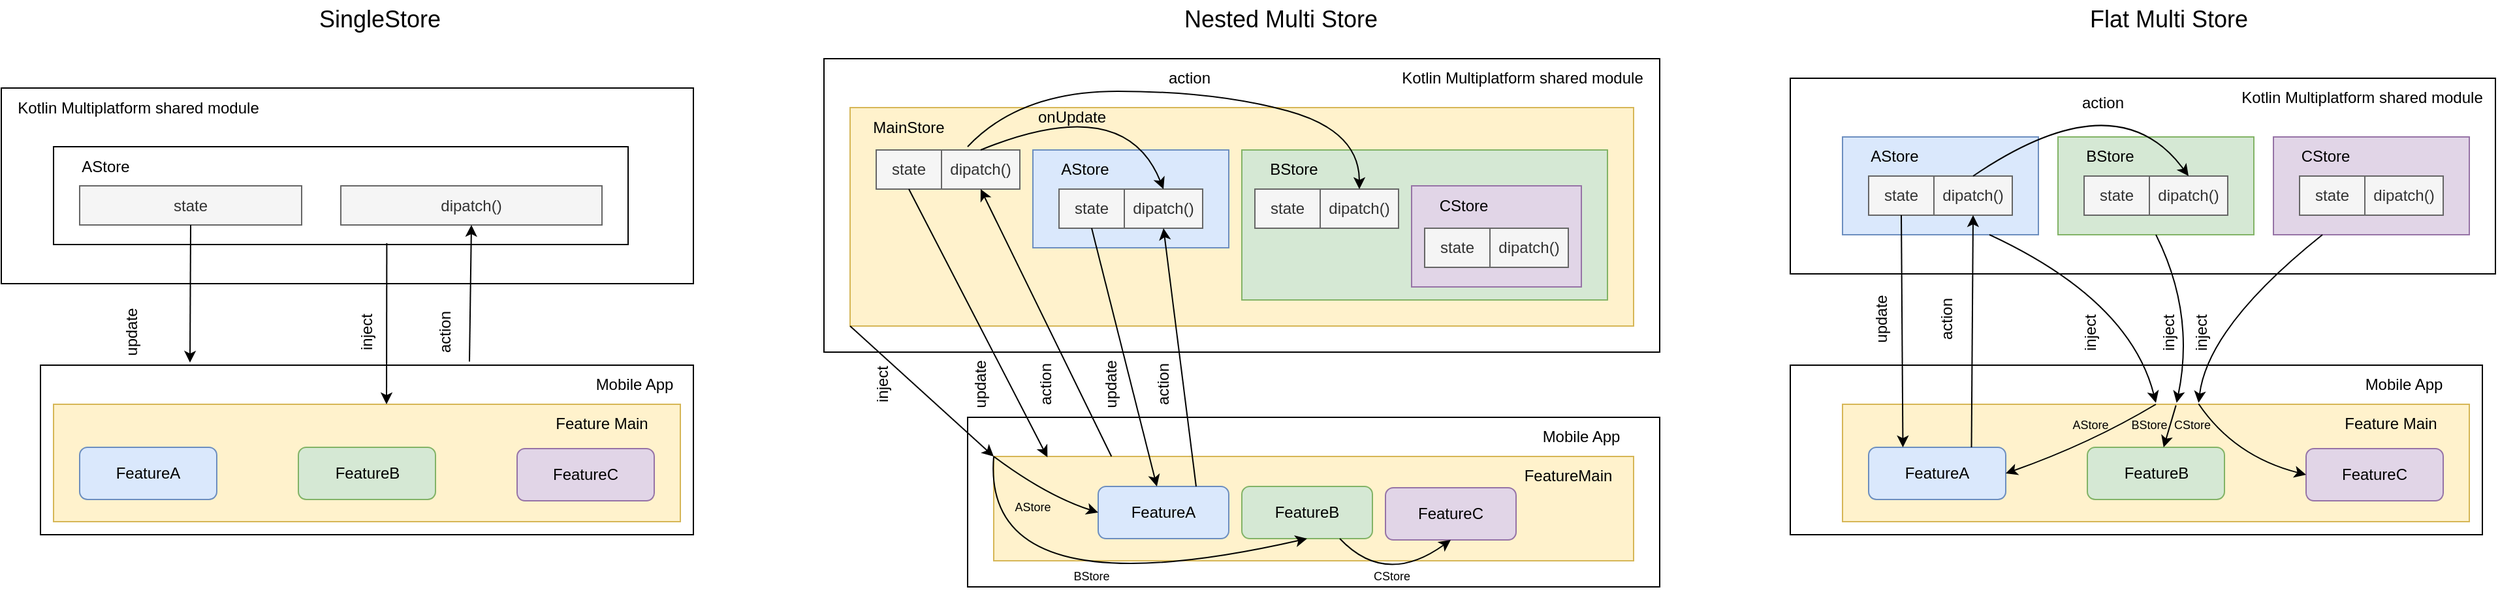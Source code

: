<mxfile version="21.1.2" type="device">
  <diagram name="Seite-1" id="Lh3sbkql0QFoovG12SqF">
    <mxGraphModel dx="3033" dy="1471" grid="1" gridSize="10" guides="1" tooltips="1" connect="1" arrows="1" fold="1" page="1" pageScale="1" pageWidth="827" pageHeight="1169" math="0" shadow="0">
      <root>
        <mxCell id="0" />
        <mxCell id="1" parent="0" />
        <mxCell id="EkXlbH_kKpJiGOCdJ37Q-49" value="" style="rounded=0;whiteSpace=wrap;html=1;" vertex="1" parent="1">
          <mxGeometry x="880" y="380" width="530" height="130" as="geometry" />
        </mxCell>
        <mxCell id="EkXlbH_kKpJiGOCdJ37Q-100" value="" style="rounded=0;whiteSpace=wrap;html=1;fillColor=#fff2cc;strokeColor=#d6b656;" vertex="1" parent="1">
          <mxGeometry x="920" y="410" width="480" height="90" as="geometry" />
        </mxCell>
        <mxCell id="EkXlbH_kKpJiGOCdJ37Q-48" value="" style="rounded=0;whiteSpace=wrap;html=1;" vertex="1" parent="1">
          <mxGeometry x="250" y="420" width="530" height="130" as="geometry" />
        </mxCell>
        <mxCell id="EkXlbH_kKpJiGOCdJ37Q-1" value="" style="rounded=0;whiteSpace=wrap;html=1;" vertex="1" parent="1">
          <mxGeometry x="140" y="145" width="640" height="225" as="geometry" />
        </mxCell>
        <mxCell id="EkXlbH_kKpJiGOCdJ37Q-2" value="Kotlin Multiplatform shared module" style="text;html=1;strokeColor=none;fillColor=none;align=center;verticalAlign=middle;whiteSpace=wrap;rounded=0;" vertex="1" parent="1">
          <mxGeometry x="570" y="145" width="210" height="30" as="geometry" />
        </mxCell>
        <mxCell id="EkXlbH_kKpJiGOCdJ37Q-3" value="" style="rounded=0;whiteSpace=wrap;html=1;fillColor=#fff2cc;strokeColor=#d6b656;" vertex="1" parent="1">
          <mxGeometry x="270" y="450" width="490" height="80" as="geometry" />
        </mxCell>
        <mxCell id="EkXlbH_kKpJiGOCdJ37Q-4" value="Mobile App" style="text;html=1;strokeColor=none;fillColor=none;align=center;verticalAlign=middle;whiteSpace=wrap;rounded=0;" vertex="1" parent="1">
          <mxGeometry x="660" y="420" width="120" height="30" as="geometry" />
        </mxCell>
        <mxCell id="EkXlbH_kKpJiGOCdJ37Q-5" value="FeatureA" style="rounded=1;whiteSpace=wrap;html=1;fillColor=#dae8fc;strokeColor=#6c8ebf;" vertex="1" parent="1">
          <mxGeometry x="350" y="473" width="100" height="40" as="geometry" />
        </mxCell>
        <mxCell id="EkXlbH_kKpJiGOCdJ37Q-6" value="FeatureB" style="rounded=1;whiteSpace=wrap;html=1;fillColor=#d5e8d4;strokeColor=#82b366;" vertex="1" parent="1">
          <mxGeometry x="460" y="473" width="100" height="40" as="geometry" />
        </mxCell>
        <mxCell id="EkXlbH_kKpJiGOCdJ37Q-8" value="FeatureC" style="rounded=1;whiteSpace=wrap;html=1;fillColor=#e1d5e7;strokeColor=#9673a6;" vertex="1" parent="1">
          <mxGeometry x="570" y="474" width="100" height="40" as="geometry" />
        </mxCell>
        <mxCell id="EkXlbH_kKpJiGOCdJ37Q-10" value="" style="rounded=0;whiteSpace=wrap;html=1;fillColor=#fff2cc;strokeColor=#d6b656;" vertex="1" parent="1">
          <mxGeometry x="160" y="182.5" width="600" height="167.5" as="geometry" />
        </mxCell>
        <mxCell id="EkXlbH_kKpJiGOCdJ37Q-11" value="MainStore" style="text;html=1;strokeColor=none;fillColor=none;align=center;verticalAlign=middle;whiteSpace=wrap;rounded=0;" vertex="1" parent="1">
          <mxGeometry x="160" y="182.5" width="90" height="30" as="geometry" />
        </mxCell>
        <mxCell id="EkXlbH_kKpJiGOCdJ37Q-13" value="" style="rounded=0;whiteSpace=wrap;html=1;fillColor=#dae8fc;strokeColor=#6c8ebf;" vertex="1" parent="1">
          <mxGeometry x="300" y="215" width="150" height="75" as="geometry" />
        </mxCell>
        <mxCell id="EkXlbH_kKpJiGOCdJ37Q-15" value="" style="rounded=0;whiteSpace=wrap;html=1;fillColor=#d5e8d4;strokeColor=#82b366;" vertex="1" parent="1">
          <mxGeometry x="460" y="215" width="280" height="115" as="geometry" />
        </mxCell>
        <mxCell id="EkXlbH_kKpJiGOCdJ37Q-16" value="" style="rounded=0;whiteSpace=wrap;html=1;fillColor=#e1d5e7;strokeColor=#9673a6;" vertex="1" parent="1">
          <mxGeometry x="590" y="242.5" width="130" height="77.5" as="geometry" />
        </mxCell>
        <mxCell id="EkXlbH_kKpJiGOCdJ37Q-17" value="AStore" style="text;html=1;strokeColor=none;fillColor=none;align=center;verticalAlign=middle;whiteSpace=wrap;rounded=0;" vertex="1" parent="1">
          <mxGeometry x="300" y="215" width="80" height="30" as="geometry" />
        </mxCell>
        <mxCell id="EkXlbH_kKpJiGOCdJ37Q-18" value="BStore" style="text;html=1;strokeColor=none;fillColor=none;align=center;verticalAlign=middle;whiteSpace=wrap;rounded=0;" vertex="1" parent="1">
          <mxGeometry x="460" y="215" width="80" height="30" as="geometry" />
        </mxCell>
        <mxCell id="EkXlbH_kKpJiGOCdJ37Q-19" value="CStore" style="text;html=1;strokeColor=none;fillColor=none;align=center;verticalAlign=middle;whiteSpace=wrap;rounded=0;" vertex="1" parent="1">
          <mxGeometry x="590" y="242.5" width="80" height="30" as="geometry" />
        </mxCell>
        <mxCell id="EkXlbH_kKpJiGOCdJ37Q-20" value="state" style="rounded=0;whiteSpace=wrap;html=1;fillColor=#f5f5f5;fontColor=#333333;strokeColor=#666666;" vertex="1" parent="1">
          <mxGeometry x="180" y="215" width="50" height="30" as="geometry" />
        </mxCell>
        <mxCell id="EkXlbH_kKpJiGOCdJ37Q-21" value="dipatch()" style="rounded=0;whiteSpace=wrap;html=1;fillColor=#f5f5f5;fontColor=#333333;strokeColor=#666666;" vertex="1" parent="1">
          <mxGeometry x="230" y="215" width="60" height="30" as="geometry" />
        </mxCell>
        <mxCell id="EkXlbH_kKpJiGOCdJ37Q-22" value="state" style="rounded=0;whiteSpace=wrap;html=1;fillColor=#f5f5f5;fontColor=#333333;strokeColor=#666666;" vertex="1" parent="1">
          <mxGeometry x="320" y="245" width="50" height="30" as="geometry" />
        </mxCell>
        <mxCell id="EkXlbH_kKpJiGOCdJ37Q-23" value="dipatch()" style="rounded=0;whiteSpace=wrap;html=1;fillColor=#f5f5f5;fontColor=#333333;strokeColor=#666666;" vertex="1" parent="1">
          <mxGeometry x="370" y="245" width="60" height="30" as="geometry" />
        </mxCell>
        <mxCell id="EkXlbH_kKpJiGOCdJ37Q-24" value="state" style="rounded=0;whiteSpace=wrap;html=1;fillColor=#f5f5f5;fontColor=#333333;strokeColor=#666666;" vertex="1" parent="1">
          <mxGeometry x="470" y="245" width="50" height="30" as="geometry" />
        </mxCell>
        <mxCell id="EkXlbH_kKpJiGOCdJ37Q-25" value="dipatch()" style="rounded=0;whiteSpace=wrap;html=1;fillColor=#f5f5f5;fontColor=#333333;strokeColor=#666666;" vertex="1" parent="1">
          <mxGeometry x="520" y="245" width="60" height="30" as="geometry" />
        </mxCell>
        <mxCell id="EkXlbH_kKpJiGOCdJ37Q-26" value="state" style="rounded=0;whiteSpace=wrap;html=1;fillColor=#f5f5f5;fontColor=#333333;strokeColor=#666666;" vertex="1" parent="1">
          <mxGeometry x="600" y="275" width="50" height="30" as="geometry" />
        </mxCell>
        <mxCell id="EkXlbH_kKpJiGOCdJ37Q-27" value="dipatch()" style="rounded=0;whiteSpace=wrap;html=1;fillColor=#f5f5f5;fontColor=#333333;strokeColor=#666666;" vertex="1" parent="1">
          <mxGeometry x="650" y="275" width="60" height="30" as="geometry" />
        </mxCell>
        <mxCell id="EkXlbH_kKpJiGOCdJ37Q-31" value="" style="endArrow=classic;html=1;rounded=0;exitX=0.75;exitY=0;exitDx=0;exitDy=0;entryX=0.5;entryY=1;entryDx=0;entryDy=0;" edge="1" parent="1" source="EkXlbH_kKpJiGOCdJ37Q-5" target="EkXlbH_kKpJiGOCdJ37Q-23">
          <mxGeometry width="50" height="50" relative="1" as="geometry">
            <mxPoint x="310" y="410" as="sourcePoint" />
            <mxPoint x="460" y="410" as="targetPoint" />
          </mxGeometry>
        </mxCell>
        <mxCell id="EkXlbH_kKpJiGOCdJ37Q-32" value="action" style="text;html=1;align=center;verticalAlign=middle;resizable=0;points=[];autosize=1;strokeColor=none;fillColor=none;rotation=-90;" vertex="1" parent="1">
          <mxGeometry x="370" y="380" width="60" height="30" as="geometry" />
        </mxCell>
        <mxCell id="EkXlbH_kKpJiGOCdJ37Q-33" value="" style="endArrow=classic;html=1;rounded=0;exitX=0.5;exitY=1;exitDx=0;exitDy=0;" edge="1" parent="1" source="EkXlbH_kKpJiGOCdJ37Q-22" target="EkXlbH_kKpJiGOCdJ37Q-5">
          <mxGeometry width="50" height="50" relative="1" as="geometry">
            <mxPoint x="400" y="400" as="sourcePoint" />
            <mxPoint x="550" y="400" as="targetPoint" />
          </mxGeometry>
        </mxCell>
        <mxCell id="EkXlbH_kKpJiGOCdJ37Q-34" value="update" style="text;html=1;align=center;verticalAlign=middle;resizable=0;points=[];autosize=1;strokeColor=none;fillColor=none;rotation=-90;" vertex="1" parent="1">
          <mxGeometry x="330" y="380" width="60" height="30" as="geometry" />
        </mxCell>
        <mxCell id="EkXlbH_kKpJiGOCdJ37Q-35" value="" style="endArrow=classic;html=1;rounded=0;exitX=0;exitY=1;exitDx=0;exitDy=0;entryX=0;entryY=0;entryDx=0;entryDy=0;" edge="1" parent="1" source="EkXlbH_kKpJiGOCdJ37Q-10" target="EkXlbH_kKpJiGOCdJ37Q-3">
          <mxGeometry width="50" height="50" relative="1" as="geometry">
            <mxPoint x="130" y="490" as="sourcePoint" />
            <mxPoint x="180" y="440" as="targetPoint" />
          </mxGeometry>
        </mxCell>
        <mxCell id="EkXlbH_kKpJiGOCdJ37Q-36" value="inject" style="text;html=1;align=center;verticalAlign=middle;resizable=0;points=[];autosize=1;strokeColor=none;fillColor=none;rotation=-90;" vertex="1" parent="1">
          <mxGeometry x="160" y="380" width="50" height="30" as="geometry" />
        </mxCell>
        <mxCell id="EkXlbH_kKpJiGOCdJ37Q-37" value="" style="curved=1;endArrow=none;html=1;rounded=0;exitX=0.5;exitY=0;exitDx=0;exitDy=0;entryX=0.5;entryY=0;entryDx=0;entryDy=0;startArrow=classic;startFill=1;endFill=0;" edge="1" parent="1" source="EkXlbH_kKpJiGOCdJ37Q-23" target="EkXlbH_kKpJiGOCdJ37Q-21">
          <mxGeometry width="50" height="50" relative="1" as="geometry">
            <mxPoint x="390" y="190" as="sourcePoint" />
            <mxPoint x="440" y="140" as="targetPoint" />
            <Array as="points">
              <mxPoint x="370" y="170" />
            </Array>
          </mxGeometry>
        </mxCell>
        <mxCell id="EkXlbH_kKpJiGOCdJ37Q-38" value="onUpdate" style="text;html=1;strokeColor=none;fillColor=none;align=center;verticalAlign=middle;whiteSpace=wrap;rounded=0;" vertex="1" parent="1">
          <mxGeometry x="300" y="175" width="60" height="30" as="geometry" />
        </mxCell>
        <mxCell id="EkXlbH_kKpJiGOCdJ37Q-40" value="" style="curved=1;endArrow=classic;html=1;rounded=0;exitX=1;exitY=1;exitDx=0;exitDy=0;entryX=0.5;entryY=0;entryDx=0;entryDy=0;" edge="1" parent="1" source="EkXlbH_kKpJiGOCdJ37Q-11" target="EkXlbH_kKpJiGOCdJ37Q-25">
          <mxGeometry width="50" height="50" relative="1" as="geometry">
            <mxPoint x="410" y="255" as="sourcePoint" />
            <mxPoint x="270" y="225" as="targetPoint" />
            <Array as="points">
              <mxPoint x="290" y="170" />
              <mxPoint x="440" y="170" />
              <mxPoint x="550" y="200" />
            </Array>
          </mxGeometry>
        </mxCell>
        <mxCell id="EkXlbH_kKpJiGOCdJ37Q-41" value="action" style="text;html=1;strokeColor=none;fillColor=none;align=center;verticalAlign=middle;whiteSpace=wrap;rounded=0;" vertex="1" parent="1">
          <mxGeometry x="390" y="145" width="60" height="30" as="geometry" />
        </mxCell>
        <mxCell id="EkXlbH_kKpJiGOCdJ37Q-42" value="FeatureMain" style="text;html=1;strokeColor=none;fillColor=none;align=center;verticalAlign=middle;whiteSpace=wrap;rounded=0;" vertex="1" parent="1">
          <mxGeometry x="660" y="450" width="100" height="30" as="geometry" />
        </mxCell>
        <mxCell id="EkXlbH_kKpJiGOCdJ37Q-43" value="" style="endArrow=classic;html=1;rounded=0;exitX=0.184;exitY=0;exitDx=0;exitDy=0;entryX=0.5;entryY=1;entryDx=0;entryDy=0;exitPerimeter=0;" edge="1" parent="1" source="EkXlbH_kKpJiGOCdJ37Q-3" target="EkXlbH_kKpJiGOCdJ37Q-21">
          <mxGeometry width="50" height="50" relative="1" as="geometry">
            <mxPoint x="235" y="483" as="sourcePoint" />
            <mxPoint x="270" y="285" as="targetPoint" />
          </mxGeometry>
        </mxCell>
        <mxCell id="EkXlbH_kKpJiGOCdJ37Q-44" value="action" style="text;html=1;align=center;verticalAlign=middle;resizable=0;points=[];autosize=1;strokeColor=none;fillColor=none;rotation=-90;" vertex="1" parent="1">
          <mxGeometry x="280" y="380" width="60" height="30" as="geometry" />
        </mxCell>
        <mxCell id="EkXlbH_kKpJiGOCdJ37Q-45" value="" style="endArrow=classic;html=1;rounded=0;exitX=0.5;exitY=1;exitDx=0;exitDy=0;entryX=0.084;entryY=0.008;entryDx=0;entryDy=0;entryPerimeter=0;" edge="1" parent="1" source="EkXlbH_kKpJiGOCdJ37Q-20" target="EkXlbH_kKpJiGOCdJ37Q-3">
          <mxGeometry width="50" height="50" relative="1" as="geometry">
            <mxPoint x="210" y="252" as="sourcePoint" />
            <mxPoint x="205" y="450" as="targetPoint" />
          </mxGeometry>
        </mxCell>
        <mxCell id="EkXlbH_kKpJiGOCdJ37Q-46" value="update" style="text;html=1;align=center;verticalAlign=middle;resizable=0;points=[];autosize=1;strokeColor=none;fillColor=none;rotation=-90;" vertex="1" parent="1">
          <mxGeometry x="230" y="380" width="60" height="30" as="geometry" />
        </mxCell>
        <mxCell id="EkXlbH_kKpJiGOCdJ37Q-50" value="" style="rounded=0;whiteSpace=wrap;html=1;" vertex="1" parent="1">
          <mxGeometry x="880" y="160" width="540" height="150" as="geometry" />
        </mxCell>
        <mxCell id="EkXlbH_kKpJiGOCdJ37Q-51" value="Kotlin Multiplatform shared module" style="text;html=1;strokeColor=none;fillColor=none;align=center;verticalAlign=middle;whiteSpace=wrap;rounded=0;" vertex="1" parent="1">
          <mxGeometry x="1212.5" y="160" width="210" height="30" as="geometry" />
        </mxCell>
        <mxCell id="EkXlbH_kKpJiGOCdJ37Q-53" value="Mobile App" style="text;html=1;strokeColor=none;fillColor=none;align=center;verticalAlign=middle;whiteSpace=wrap;rounded=0;" vertex="1" parent="1">
          <mxGeometry x="1290" y="380" width="120" height="30" as="geometry" />
        </mxCell>
        <mxCell id="EkXlbH_kKpJiGOCdJ37Q-54" value="FeatureA" style="rounded=1;whiteSpace=wrap;html=1;fillColor=#dae8fc;strokeColor=#6c8ebf;" vertex="1" parent="1">
          <mxGeometry x="940" y="443" width="105" height="40" as="geometry" />
        </mxCell>
        <mxCell id="EkXlbH_kKpJiGOCdJ37Q-59" value="" style="rounded=0;whiteSpace=wrap;html=1;fillColor=#dae8fc;strokeColor=#6c8ebf;" vertex="1" parent="1">
          <mxGeometry x="920" y="205" width="150" height="75" as="geometry" />
        </mxCell>
        <mxCell id="EkXlbH_kKpJiGOCdJ37Q-62" value="AStore" style="text;html=1;strokeColor=none;fillColor=none;align=center;verticalAlign=middle;whiteSpace=wrap;rounded=0;" vertex="1" parent="1">
          <mxGeometry x="920" y="205" width="80" height="30" as="geometry" />
        </mxCell>
        <mxCell id="EkXlbH_kKpJiGOCdJ37Q-67" value="state" style="rounded=0;whiteSpace=wrap;html=1;fillColor=#f5f5f5;fontColor=#333333;strokeColor=#666666;" vertex="1" parent="1">
          <mxGeometry x="940" y="235" width="50" height="30" as="geometry" />
        </mxCell>
        <mxCell id="EkXlbH_kKpJiGOCdJ37Q-68" value="dipatch()" style="rounded=0;whiteSpace=wrap;html=1;fillColor=#f5f5f5;fontColor=#333333;strokeColor=#666666;" vertex="1" parent="1">
          <mxGeometry x="990" y="235" width="60" height="30" as="geometry" />
        </mxCell>
        <mxCell id="EkXlbH_kKpJiGOCdJ37Q-73" value="" style="endArrow=classic;html=1;rounded=0;exitX=0.75;exitY=0;exitDx=0;exitDy=0;entryX=0.5;entryY=1;entryDx=0;entryDy=0;" edge="1" parent="1" source="EkXlbH_kKpJiGOCdJ37Q-54" target="EkXlbH_kKpJiGOCdJ37Q-68">
          <mxGeometry width="50" height="50" relative="1" as="geometry">
            <mxPoint x="1050" y="410" as="sourcePoint" />
            <mxPoint x="1200" y="410" as="targetPoint" />
          </mxGeometry>
        </mxCell>
        <mxCell id="EkXlbH_kKpJiGOCdJ37Q-74" value="action" style="text;html=1;align=center;verticalAlign=middle;resizable=0;points=[];autosize=1;strokeColor=none;fillColor=none;rotation=-90;" vertex="1" parent="1">
          <mxGeometry x="970" y="330" width="60" height="30" as="geometry" />
        </mxCell>
        <mxCell id="EkXlbH_kKpJiGOCdJ37Q-75" value="" style="endArrow=classic;html=1;rounded=0;exitX=0.5;exitY=1;exitDx=0;exitDy=0;entryX=0.25;entryY=0;entryDx=0;entryDy=0;" edge="1" parent="1" source="EkXlbH_kKpJiGOCdJ37Q-67" target="EkXlbH_kKpJiGOCdJ37Q-54">
          <mxGeometry width="50" height="50" relative="1" as="geometry">
            <mxPoint x="1140" y="400" as="sourcePoint" />
            <mxPoint x="1290" y="400" as="targetPoint" />
          </mxGeometry>
        </mxCell>
        <mxCell id="EkXlbH_kKpJiGOCdJ37Q-76" value="update" style="text;html=1;align=center;verticalAlign=middle;resizable=0;points=[];autosize=1;strokeColor=none;fillColor=none;rotation=-90;" vertex="1" parent="1">
          <mxGeometry x="920" y="330" width="60" height="30" as="geometry" />
        </mxCell>
        <mxCell id="EkXlbH_kKpJiGOCdJ37Q-88" value="&lt;font style=&quot;font-size: 18px;&quot;&gt;Nested Multi Store&lt;/font&gt;" style="text;html=1;strokeColor=none;fillColor=none;align=center;verticalAlign=middle;whiteSpace=wrap;rounded=0;" vertex="1" parent="1">
          <mxGeometry x="390" y="100" width="200" height="30" as="geometry" />
        </mxCell>
        <mxCell id="EkXlbH_kKpJiGOCdJ37Q-89" value="&lt;font style=&quot;font-size: 18px;&quot;&gt;Flat Multi Store&lt;/font&gt;" style="text;html=1;strokeColor=none;fillColor=none;align=center;verticalAlign=middle;whiteSpace=wrap;rounded=0;" vertex="1" parent="1">
          <mxGeometry x="1070" y="100" width="200" height="30" as="geometry" />
        </mxCell>
        <mxCell id="EkXlbH_kKpJiGOCdJ37Q-90" value="" style="rounded=0;whiteSpace=wrap;html=1;fillColor=#d5e8d4;strokeColor=#82b366;" vertex="1" parent="1">
          <mxGeometry x="1085" y="205" width="150" height="75" as="geometry" />
        </mxCell>
        <mxCell id="EkXlbH_kKpJiGOCdJ37Q-91" value="BStore" style="text;html=1;strokeColor=none;fillColor=none;align=center;verticalAlign=middle;whiteSpace=wrap;rounded=0;" vertex="1" parent="1">
          <mxGeometry x="1085" y="205" width="80" height="30" as="geometry" />
        </mxCell>
        <mxCell id="EkXlbH_kKpJiGOCdJ37Q-92" value="state" style="rounded=0;whiteSpace=wrap;html=1;fillColor=#f5f5f5;fontColor=#333333;strokeColor=#666666;" vertex="1" parent="1">
          <mxGeometry x="1105" y="235" width="50" height="30" as="geometry" />
        </mxCell>
        <mxCell id="EkXlbH_kKpJiGOCdJ37Q-93" value="dipatch()" style="rounded=0;whiteSpace=wrap;html=1;fillColor=#f5f5f5;fontColor=#333333;strokeColor=#666666;" vertex="1" parent="1">
          <mxGeometry x="1155" y="235" width="60" height="30" as="geometry" />
        </mxCell>
        <mxCell id="EkXlbH_kKpJiGOCdJ37Q-94" value="" style="rounded=0;whiteSpace=wrap;html=1;fillColor=#e1d5e7;strokeColor=#9673a6;" vertex="1" parent="1">
          <mxGeometry x="1250" y="205" width="150" height="75" as="geometry" />
        </mxCell>
        <mxCell id="EkXlbH_kKpJiGOCdJ37Q-95" value="CStore" style="text;html=1;strokeColor=none;fillColor=none;align=center;verticalAlign=middle;whiteSpace=wrap;rounded=0;" vertex="1" parent="1">
          <mxGeometry x="1250" y="205" width="80" height="30" as="geometry" />
        </mxCell>
        <mxCell id="EkXlbH_kKpJiGOCdJ37Q-96" value="state" style="rounded=0;whiteSpace=wrap;html=1;fillColor=#f5f5f5;fontColor=#333333;strokeColor=#666666;" vertex="1" parent="1">
          <mxGeometry x="1270" y="235" width="50" height="30" as="geometry" />
        </mxCell>
        <mxCell id="EkXlbH_kKpJiGOCdJ37Q-97" value="dipatch()" style="rounded=0;whiteSpace=wrap;html=1;fillColor=#f5f5f5;fontColor=#333333;strokeColor=#666666;" vertex="1" parent="1">
          <mxGeometry x="1320" y="235" width="60" height="30" as="geometry" />
        </mxCell>
        <mxCell id="EkXlbH_kKpJiGOCdJ37Q-98" value="FeatureB" style="rounded=1;whiteSpace=wrap;html=1;fillColor=#d5e8d4;strokeColor=#82b366;" vertex="1" parent="1">
          <mxGeometry x="1107.5" y="443" width="105" height="40" as="geometry" />
        </mxCell>
        <mxCell id="EkXlbH_kKpJiGOCdJ37Q-99" value="FeatureC" style="rounded=1;whiteSpace=wrap;html=1;fillColor=#e1d5e7;strokeColor=#9673a6;" vertex="1" parent="1">
          <mxGeometry x="1275" y="444" width="105" height="40" as="geometry" />
        </mxCell>
        <mxCell id="EkXlbH_kKpJiGOCdJ37Q-104" value="Feature Main" style="text;html=1;strokeColor=none;fillColor=none;align=center;verticalAlign=middle;whiteSpace=wrap;rounded=0;" vertex="1" parent="1">
          <mxGeometry x="1280" y="410" width="120" height="30" as="geometry" />
        </mxCell>
        <mxCell id="EkXlbH_kKpJiGOCdJ37Q-107" value="" style="curved=1;endArrow=classic;html=1;rounded=0;exitX=0.75;exitY=1;exitDx=0;exitDy=0;entryX=0.5;entryY=-0.013;entryDx=0;entryDy=0;entryPerimeter=0;" edge="1" parent="1" source="EkXlbH_kKpJiGOCdJ37Q-59" target="EkXlbH_kKpJiGOCdJ37Q-100">
          <mxGeometry width="50" height="50" relative="1" as="geometry">
            <mxPoint x="1230" y="380" as="sourcePoint" />
            <mxPoint x="1280" y="330" as="targetPoint" />
            <Array as="points">
              <mxPoint x="1140" y="330" />
            </Array>
          </mxGeometry>
        </mxCell>
        <mxCell id="EkXlbH_kKpJiGOCdJ37Q-108" value="" style="curved=1;endArrow=classic;html=1;rounded=0;exitX=0.5;exitY=1;exitDx=0;exitDy=0;entryX=0.533;entryY=-0.013;entryDx=0;entryDy=0;entryPerimeter=0;" edge="1" parent="1" source="EkXlbH_kKpJiGOCdJ37Q-90" target="EkXlbH_kKpJiGOCdJ37Q-100">
          <mxGeometry width="50" height="50" relative="1" as="geometry">
            <mxPoint x="1163" y="290" as="sourcePoint" />
            <mxPoint x="1290" y="420" as="targetPoint" />
            <Array as="points">
              <mxPoint x="1190" y="340" />
            </Array>
          </mxGeometry>
        </mxCell>
        <mxCell id="EkXlbH_kKpJiGOCdJ37Q-109" value="" style="curved=1;endArrow=classic;html=1;rounded=0;exitX=0.25;exitY=1;exitDx=0;exitDy=0;entryX=0.568;entryY=-0.013;entryDx=0;entryDy=0;entryPerimeter=0;" edge="1" parent="1" source="EkXlbH_kKpJiGOCdJ37Q-94" target="EkXlbH_kKpJiGOCdJ37Q-100">
          <mxGeometry width="50" height="50" relative="1" as="geometry">
            <mxPoint x="1170" y="290" as="sourcePoint" />
            <mxPoint x="1186" y="419" as="targetPoint" />
            <Array as="points">
              <mxPoint x="1200" y="350" />
            </Array>
          </mxGeometry>
        </mxCell>
        <mxCell id="EkXlbH_kKpJiGOCdJ37Q-110" value="inject" style="text;html=1;strokeColor=none;fillColor=none;align=center;verticalAlign=middle;whiteSpace=wrap;rounded=0;rotation=-90;" vertex="1" parent="1">
          <mxGeometry x="1080" y="340" width="60" height="30" as="geometry" />
        </mxCell>
        <mxCell id="EkXlbH_kKpJiGOCdJ37Q-111" value="inject" style="text;html=1;strokeColor=none;fillColor=none;align=center;verticalAlign=middle;whiteSpace=wrap;rounded=0;rotation=-90;" vertex="1" parent="1">
          <mxGeometry x="1140" y="340" width="60" height="30" as="geometry" />
        </mxCell>
        <mxCell id="EkXlbH_kKpJiGOCdJ37Q-112" value="inject" style="text;html=1;strokeColor=none;fillColor=none;align=center;verticalAlign=middle;whiteSpace=wrap;rounded=0;rotation=-90;" vertex="1" parent="1">
          <mxGeometry x="1165" y="340" width="60" height="30" as="geometry" />
        </mxCell>
        <mxCell id="EkXlbH_kKpJiGOCdJ37Q-113" value="" style="curved=1;endArrow=classic;html=1;rounded=0;exitX=0.5;exitY=0;exitDx=0;exitDy=0;entryX=1;entryY=0.5;entryDx=0;entryDy=0;" edge="1" parent="1" source="EkXlbH_kKpJiGOCdJ37Q-100" target="EkXlbH_kKpJiGOCdJ37Q-54">
          <mxGeometry width="50" height="50" relative="1" as="geometry">
            <mxPoint x="1043" y="290" as="sourcePoint" />
            <mxPoint x="1170" y="419" as="targetPoint" />
            <Array as="points">
              <mxPoint x="1110" y="440" />
            </Array>
          </mxGeometry>
        </mxCell>
        <mxCell id="EkXlbH_kKpJiGOCdJ37Q-114" value="" style="curved=1;endArrow=classic;html=1;rounded=0;exitX=0.532;exitY=0.009;exitDx=0;exitDy=0;exitPerimeter=0;" edge="1" parent="1" source="EkXlbH_kKpJiGOCdJ37Q-100" target="EkXlbH_kKpJiGOCdJ37Q-98">
          <mxGeometry width="50" height="50" relative="1" as="geometry">
            <mxPoint x="1053" y="300" as="sourcePoint" />
            <mxPoint x="1180" y="429" as="targetPoint" />
            <Array as="points" />
          </mxGeometry>
        </mxCell>
        <mxCell id="EkXlbH_kKpJiGOCdJ37Q-115" value="" style="curved=1;endArrow=classic;html=1;rounded=0;exitX=0.568;exitY=-0.004;exitDx=0;exitDy=0;entryX=0;entryY=0.5;entryDx=0;entryDy=0;exitPerimeter=0;" edge="1" parent="1" source="EkXlbH_kKpJiGOCdJ37Q-100" target="EkXlbH_kKpJiGOCdJ37Q-99">
          <mxGeometry width="50" height="50" relative="1" as="geometry">
            <mxPoint x="1063" y="310" as="sourcePoint" />
            <mxPoint x="1190" y="439" as="targetPoint" />
            <Array as="points">
              <mxPoint x="1220" y="450" />
            </Array>
          </mxGeometry>
        </mxCell>
        <mxCell id="EkXlbH_kKpJiGOCdJ37Q-116" value="&lt;font style=&quot;font-size: 9px;&quot;&gt;AStore&lt;/font&gt;" style="text;html=1;strokeColor=none;fillColor=none;align=center;verticalAlign=middle;whiteSpace=wrap;rounded=0;rotation=0;" vertex="1" parent="1">
          <mxGeometry x="1080" y="410" width="60" height="30" as="geometry" />
        </mxCell>
        <mxCell id="EkXlbH_kKpJiGOCdJ37Q-117" value="&lt;font style=&quot;font-size: 9px;&quot;&gt;BStore&lt;/font&gt;" style="text;html=1;strokeColor=none;fillColor=none;align=center;verticalAlign=middle;whiteSpace=wrap;rounded=0;rotation=0;" vertex="1" parent="1">
          <mxGeometry x="1125" y="410" width="60" height="30" as="geometry" />
        </mxCell>
        <mxCell id="EkXlbH_kKpJiGOCdJ37Q-118" value="&lt;font style=&quot;font-size: 9px;&quot;&gt;CStore&lt;/font&gt;" style="text;html=1;strokeColor=none;fillColor=none;align=center;verticalAlign=middle;whiteSpace=wrap;rounded=0;rotation=0;" vertex="1" parent="1">
          <mxGeometry x="1158" y="410" width="60" height="30" as="geometry" />
        </mxCell>
        <mxCell id="EkXlbH_kKpJiGOCdJ37Q-119" value="" style="curved=1;endArrow=classic;html=1;rounded=0;entryX=0.5;entryY=0;entryDx=0;entryDy=0;exitX=0.5;exitY=0;exitDx=0;exitDy=0;" edge="1" parent="1" source="EkXlbH_kKpJiGOCdJ37Q-68" target="EkXlbH_kKpJiGOCdJ37Q-93">
          <mxGeometry width="50" height="50" relative="1" as="geometry">
            <mxPoint x="898.333" y="100" as="sourcePoint" />
            <mxPoint x="560" y="255" as="targetPoint" />
            <Array as="points">
              <mxPoint x="1130" y="160" />
            </Array>
          </mxGeometry>
        </mxCell>
        <mxCell id="EkXlbH_kKpJiGOCdJ37Q-120" value="action" style="text;html=1;align=center;verticalAlign=middle;resizable=0;points=[];autosize=1;strokeColor=none;fillColor=none;rotation=0;" vertex="1" parent="1">
          <mxGeometry x="1089" y="164" width="60" height="30" as="geometry" />
        </mxCell>
        <mxCell id="EkXlbH_kKpJiGOCdJ37Q-121" value="" style="curved=1;endArrow=classic;html=1;rounded=0;exitX=0;exitY=0;exitDx=0;exitDy=0;entryX=0;entryY=0.5;entryDx=0;entryDy=0;" edge="1" parent="1" source="EkXlbH_kKpJiGOCdJ37Q-3" target="EkXlbH_kKpJiGOCdJ37Q-5">
          <mxGeometry width="50" height="50" relative="1" as="geometry">
            <mxPoint x="330" y="514" as="sourcePoint" />
            <mxPoint x="215" y="567" as="targetPoint" />
            <Array as="points">
              <mxPoint x="310" y="480" />
            </Array>
          </mxGeometry>
        </mxCell>
        <mxCell id="EkXlbH_kKpJiGOCdJ37Q-122" value="&lt;font style=&quot;font-size: 9px;&quot;&gt;AStore&lt;/font&gt;" style="text;html=1;strokeColor=none;fillColor=none;align=center;verticalAlign=middle;whiteSpace=wrap;rounded=0;rotation=0;" vertex="1" parent="1">
          <mxGeometry x="270" y="473" width="60" height="30" as="geometry" />
        </mxCell>
        <mxCell id="EkXlbH_kKpJiGOCdJ37Q-123" value="" style="curved=1;endArrow=classic;html=1;rounded=0;exitX=0;exitY=0;exitDx=0;exitDy=0;entryX=0.5;entryY=1;entryDx=0;entryDy=0;" edge="1" parent="1" target="EkXlbH_kKpJiGOCdJ37Q-6">
          <mxGeometry width="50" height="50" relative="1" as="geometry">
            <mxPoint x="270" y="450" as="sourcePoint" />
            <mxPoint x="350" y="493" as="targetPoint" />
            <Array as="points">
              <mxPoint x="260" y="570" />
            </Array>
          </mxGeometry>
        </mxCell>
        <mxCell id="EkXlbH_kKpJiGOCdJ37Q-124" value="&lt;font style=&quot;font-size: 9px;&quot;&gt;BStore&lt;/font&gt;" style="text;html=1;strokeColor=none;fillColor=none;align=center;verticalAlign=middle;whiteSpace=wrap;rounded=0;rotation=0;" vertex="1" parent="1">
          <mxGeometry x="315" y="526" width="60" height="30" as="geometry" />
        </mxCell>
        <mxCell id="EkXlbH_kKpJiGOCdJ37Q-125" value="" style="curved=1;endArrow=classic;html=1;rounded=0;exitX=0.75;exitY=1;exitDx=0;exitDy=0;entryX=0.5;entryY=1;entryDx=0;entryDy=0;" edge="1" parent="1" source="EkXlbH_kKpJiGOCdJ37Q-6" target="EkXlbH_kKpJiGOCdJ37Q-8">
          <mxGeometry width="50" height="50" relative="1" as="geometry">
            <mxPoint x="280" y="460" as="sourcePoint" />
            <mxPoint x="360" y="503" as="targetPoint" />
            <Array as="points">
              <mxPoint x="570" y="550" />
            </Array>
          </mxGeometry>
        </mxCell>
        <mxCell id="EkXlbH_kKpJiGOCdJ37Q-126" value="&lt;font style=&quot;font-size: 9px;&quot;&gt;CStore&lt;/font&gt;" style="text;html=1;strokeColor=none;fillColor=none;align=center;verticalAlign=middle;whiteSpace=wrap;rounded=0;rotation=0;" vertex="1" parent="1">
          <mxGeometry x="545" y="526" width="60" height="30" as="geometry" />
        </mxCell>
        <mxCell id="EkXlbH_kKpJiGOCdJ37Q-173" value="" style="rounded=0;whiteSpace=wrap;html=1;" vertex="1" parent="1">
          <mxGeometry x="-460" y="380" width="500" height="130" as="geometry" />
        </mxCell>
        <mxCell id="EkXlbH_kKpJiGOCdJ37Q-174" value="" style="rounded=0;whiteSpace=wrap;html=1;fillColor=#fff2cc;strokeColor=#d6b656;" vertex="1" parent="1">
          <mxGeometry x="-450" y="410" width="480" height="90" as="geometry" />
        </mxCell>
        <mxCell id="EkXlbH_kKpJiGOCdJ37Q-175" value="" style="rounded=0;whiteSpace=wrap;html=1;" vertex="1" parent="1">
          <mxGeometry x="-490" y="167.5" width="530" height="150" as="geometry" />
        </mxCell>
        <mxCell id="EkXlbH_kKpJiGOCdJ37Q-176" value="Kotlin Multiplatform shared module" style="text;html=1;strokeColor=none;fillColor=none;align=center;verticalAlign=middle;whiteSpace=wrap;rounded=0;" vertex="1" parent="1">
          <mxGeometry x="-490" y="167.5" width="210" height="30" as="geometry" />
        </mxCell>
        <mxCell id="EkXlbH_kKpJiGOCdJ37Q-177" value="Mobile App" style="text;html=1;strokeColor=none;fillColor=none;align=center;verticalAlign=middle;whiteSpace=wrap;rounded=0;" vertex="1" parent="1">
          <mxGeometry x="-50" y="380" width="90" height="30" as="geometry" />
        </mxCell>
        <mxCell id="EkXlbH_kKpJiGOCdJ37Q-178" value="FeatureA" style="rounded=1;whiteSpace=wrap;html=1;fillColor=#dae8fc;strokeColor=#6c8ebf;" vertex="1" parent="1">
          <mxGeometry x="-430" y="443" width="105" height="40" as="geometry" />
        </mxCell>
        <mxCell id="EkXlbH_kKpJiGOCdJ37Q-179" value="" style="rounded=0;whiteSpace=wrap;html=1;" vertex="1" parent="1">
          <mxGeometry x="-450" y="212.5" width="440" height="75" as="geometry" />
        </mxCell>
        <mxCell id="EkXlbH_kKpJiGOCdJ37Q-180" value="AStore" style="text;html=1;strokeColor=none;fillColor=none;align=center;verticalAlign=middle;whiteSpace=wrap;rounded=0;" vertex="1" parent="1">
          <mxGeometry x="-450" y="212.5" width="80" height="30" as="geometry" />
        </mxCell>
        <mxCell id="EkXlbH_kKpJiGOCdJ37Q-181" value="state" style="rounded=0;whiteSpace=wrap;html=1;fillColor=#f5f5f5;fontColor=#333333;strokeColor=#666666;" vertex="1" parent="1">
          <mxGeometry x="-430" y="242.5" width="170" height="30" as="geometry" />
        </mxCell>
        <mxCell id="EkXlbH_kKpJiGOCdJ37Q-182" value="dipatch()" style="rounded=0;whiteSpace=wrap;html=1;fillColor=#f5f5f5;fontColor=#333333;strokeColor=#666666;" vertex="1" parent="1">
          <mxGeometry x="-230" y="242.5" width="200" height="30" as="geometry" />
        </mxCell>
        <mxCell id="EkXlbH_kKpJiGOCdJ37Q-183" value="" style="endArrow=classic;html=1;rounded=0;exitX=0.657;exitY=-0.021;exitDx=0;exitDy=0;entryX=0.5;entryY=1;entryDx=0;entryDy=0;exitPerimeter=0;" edge="1" parent="1" source="EkXlbH_kKpJiGOCdJ37Q-173" target="EkXlbH_kKpJiGOCdJ37Q-182">
          <mxGeometry width="50" height="50" relative="1" as="geometry">
            <mxPoint x="-320" y="410" as="sourcePoint" />
            <mxPoint x="-170" y="410" as="targetPoint" />
          </mxGeometry>
        </mxCell>
        <mxCell id="EkXlbH_kKpJiGOCdJ37Q-184" value="action" style="text;html=1;align=center;verticalAlign=middle;resizable=0;points=[];autosize=1;strokeColor=none;fillColor=none;rotation=-90;" vertex="1" parent="1">
          <mxGeometry x="-180" y="340" width="60" height="30" as="geometry" />
        </mxCell>
        <mxCell id="EkXlbH_kKpJiGOCdJ37Q-185" value="" style="endArrow=classic;html=1;rounded=0;exitX=0.5;exitY=1;exitDx=0;exitDy=0;entryX=0.229;entryY=-0.015;entryDx=0;entryDy=0;entryPerimeter=0;" edge="1" parent="1" source="EkXlbH_kKpJiGOCdJ37Q-181" target="EkXlbH_kKpJiGOCdJ37Q-173">
          <mxGeometry width="50" height="50" relative="1" as="geometry">
            <mxPoint x="-230" y="400" as="sourcePoint" />
            <mxPoint x="-80" y="400" as="targetPoint" />
          </mxGeometry>
        </mxCell>
        <mxCell id="EkXlbH_kKpJiGOCdJ37Q-186" value="update" style="text;html=1;align=center;verticalAlign=middle;resizable=0;points=[];autosize=1;strokeColor=none;fillColor=none;rotation=-90;" vertex="1" parent="1">
          <mxGeometry x="-420" y="340" width="60" height="30" as="geometry" />
        </mxCell>
        <mxCell id="EkXlbH_kKpJiGOCdJ37Q-187" value="&lt;font style=&quot;font-size: 18px;&quot;&gt;SingleStore&lt;/font&gt;" style="text;html=1;strokeColor=none;fillColor=none;align=center;verticalAlign=middle;whiteSpace=wrap;rounded=0;" vertex="1" parent="1">
          <mxGeometry x="-300" y="100" width="200" height="30" as="geometry" />
        </mxCell>
        <mxCell id="EkXlbH_kKpJiGOCdJ37Q-196" value="FeatureB" style="rounded=1;whiteSpace=wrap;html=1;fillColor=#d5e8d4;strokeColor=#82b366;" vertex="1" parent="1">
          <mxGeometry x="-262.5" y="443" width="105" height="40" as="geometry" />
        </mxCell>
        <mxCell id="EkXlbH_kKpJiGOCdJ37Q-197" value="FeatureC" style="rounded=1;whiteSpace=wrap;html=1;fillColor=#e1d5e7;strokeColor=#9673a6;" vertex="1" parent="1">
          <mxGeometry x="-95" y="444" width="105" height="40" as="geometry" />
        </mxCell>
        <mxCell id="EkXlbH_kKpJiGOCdJ37Q-198" value="Feature Main" style="text;html=1;strokeColor=none;fillColor=none;align=center;verticalAlign=middle;whiteSpace=wrap;rounded=0;" vertex="1" parent="1">
          <mxGeometry x="-90" y="410" width="120" height="30" as="geometry" />
        </mxCell>
        <mxCell id="EkXlbH_kKpJiGOCdJ37Q-199" value="" style="curved=1;endArrow=classic;html=1;rounded=0;exitX=0.58;exitY=0.987;exitDx=0;exitDy=0;entryX=0.25;entryY=0;entryDx=0;entryDy=0;exitPerimeter=0;" edge="1" parent="1" source="EkXlbH_kKpJiGOCdJ37Q-179">
          <mxGeometry width="50" height="50" relative="1" as="geometry">
            <mxPoint x="-140" y="380" as="sourcePoint" />
            <mxPoint x="-195" y="410" as="targetPoint" />
            <Array as="points" />
          </mxGeometry>
        </mxCell>
        <mxCell id="EkXlbH_kKpJiGOCdJ37Q-217" value="inject" style="text;html=1;align=center;verticalAlign=middle;resizable=0;points=[];autosize=1;strokeColor=none;fillColor=none;rotation=-90;" vertex="1" parent="1">
          <mxGeometry x="-235" y="340" width="50" height="30" as="geometry" />
        </mxCell>
      </root>
    </mxGraphModel>
  </diagram>
</mxfile>
